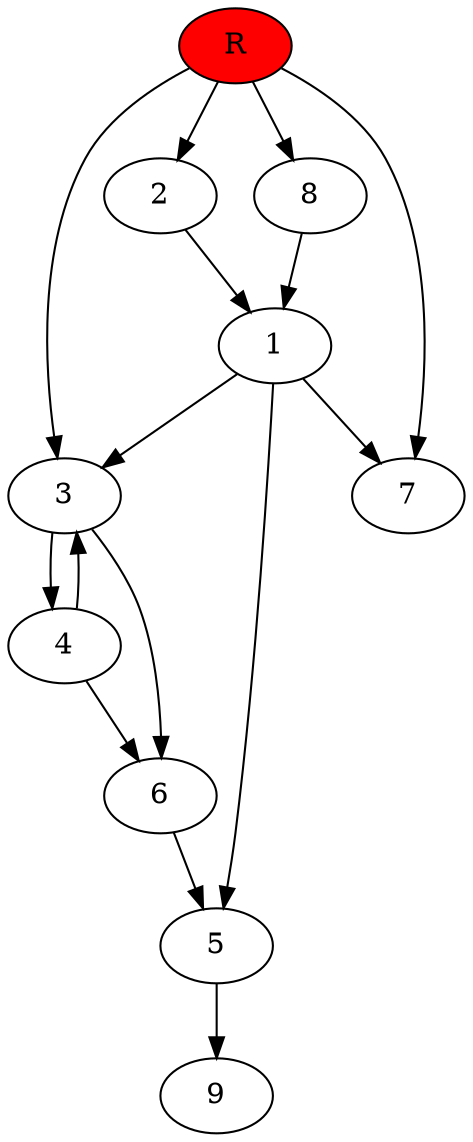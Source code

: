 digraph prb36453 {
	1
	2
	3
	4
	5
	6
	7
	8
	R [fillcolor="#ff0000" style=filled]
	1 -> 3
	1 -> 5
	1 -> 7
	2 -> 1
	3 -> 4
	3 -> 6
	4 -> 3
	4 -> 6
	5 -> 9
	6 -> 5
	8 -> 1
	R -> 2
	R -> 3
	R -> 7
	R -> 8
}

